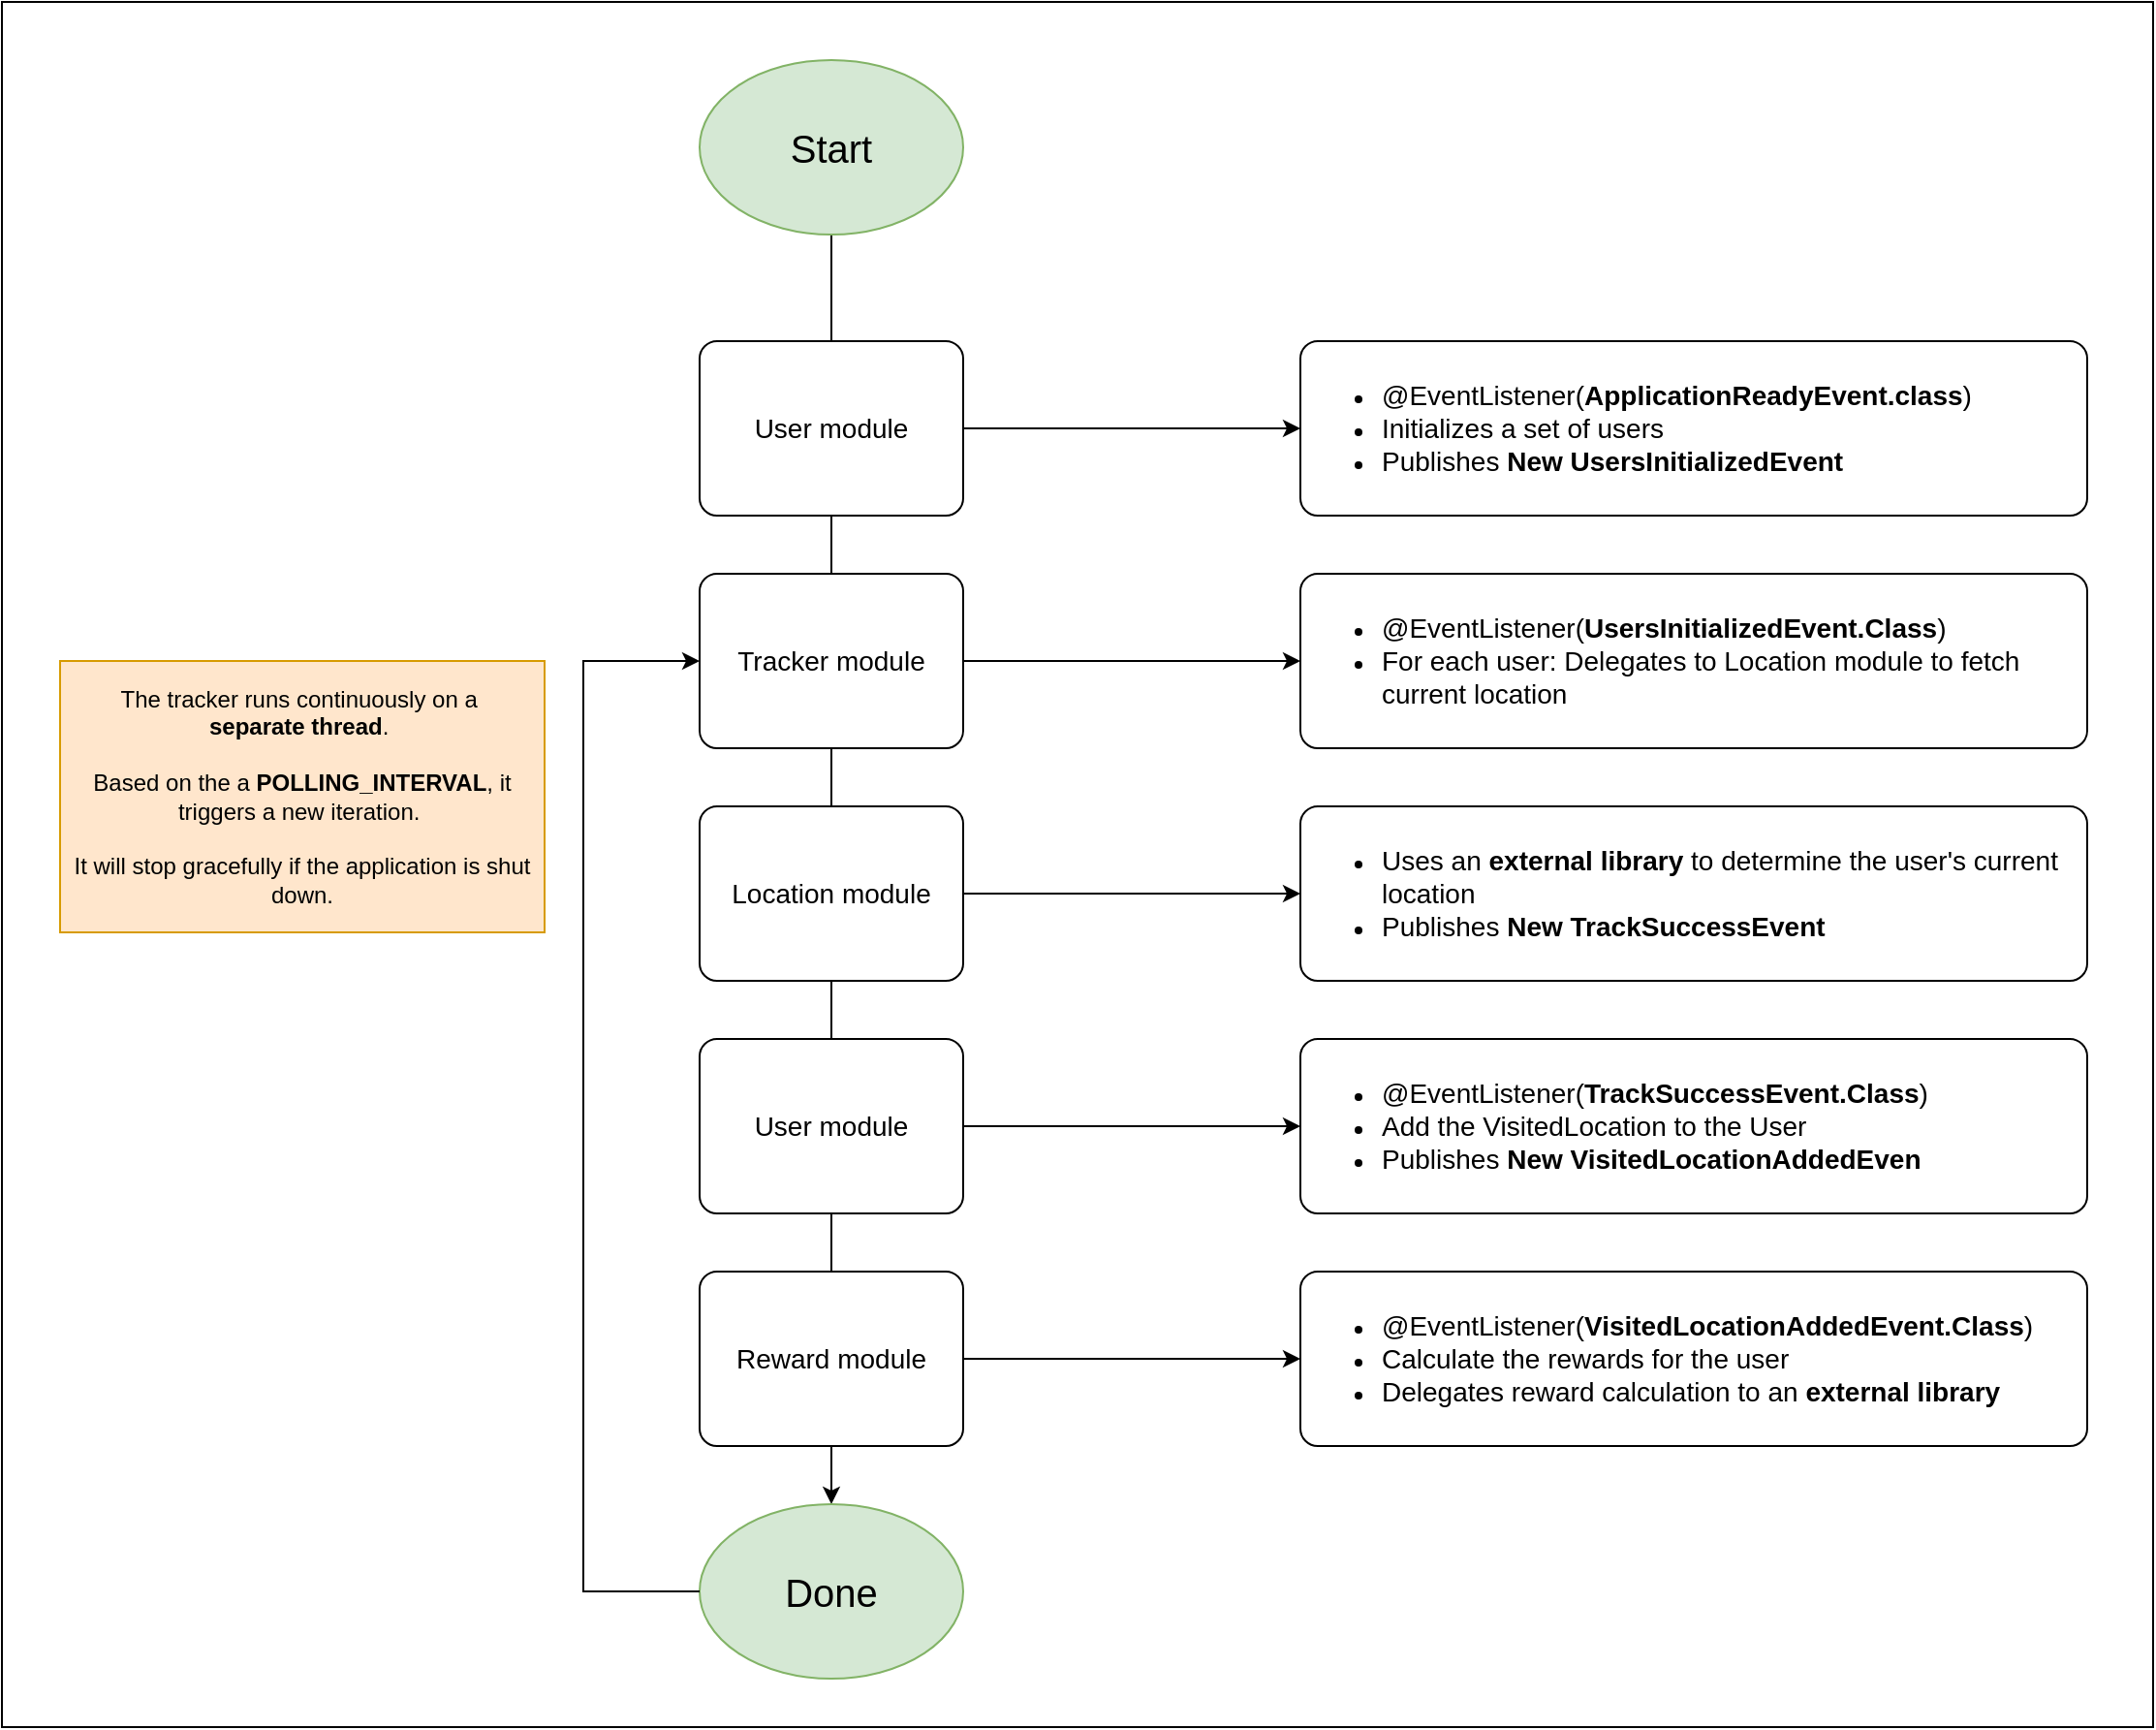 <mxfile version="27.0.6">
  <diagram name="Page-1" id="a2kMOcAD0hBkqyvMbRSp">
    <mxGraphModel dx="2194" dy="1155" grid="1" gridSize="10" guides="1" tooltips="1" connect="1" arrows="1" fold="1" page="1" pageScale="1" pageWidth="827" pageHeight="1169" background="#ffffff" math="0" shadow="0">
      <root>
        <mxCell id="0" />
        <mxCell id="1" parent="0" />
        <mxCell id="FOI9n4g1t12No3UuwN8a-21" value="" style="rounded=0;whiteSpace=wrap;html=1;" vertex="1" parent="1">
          <mxGeometry x="150" y="80" width="1110" height="890" as="geometry" />
        </mxCell>
        <mxCell id="FOI9n4g1t12No3UuwN8a-1" value="" style="endArrow=classic;html=1;rounded=0;entryX=0.5;entryY=0;entryDx=0;entryDy=0;exitX=0.5;exitY=1;exitDx=0;exitDy=0;" edge="1" parent="1" source="FOI9n4g1t12No3UuwN8a-11" target="FOI9n4g1t12No3UuwN8a-12">
          <mxGeometry width="50" height="50" relative="1" as="geometry">
            <mxPoint x="578" y="200" as="sourcePoint" />
            <mxPoint x="578" y="1080" as="targetPoint" />
          </mxGeometry>
        </mxCell>
        <mxCell id="FOI9n4g1t12No3UuwN8a-2" style="edgeStyle=orthogonalEdgeStyle;rounded=0;orthogonalLoop=1;jettySize=auto;html=1;exitX=1;exitY=0.5;exitDx=0;exitDy=0;entryX=0;entryY=0.5;entryDx=0;entryDy=0;" edge="1" parent="1" source="FOI9n4g1t12No3UuwN8a-3" target="FOI9n4g1t12No3UuwN8a-19">
          <mxGeometry relative="1" as="geometry" />
        </mxCell>
        <mxCell id="FOI9n4g1t12No3UuwN8a-3" value="&lt;font style=&quot;font-size: 14px;&quot;&gt;Reward module&lt;/font&gt;" style="rounded=1;arcSize=10;whiteSpace=wrap;html=1;align=center;" vertex="1" parent="1">
          <mxGeometry x="510" y="735" width="136" height="90" as="geometry" />
        </mxCell>
        <mxCell id="FOI9n4g1t12No3UuwN8a-4" value="&lt;ul&gt;&lt;li&gt;&lt;font style=&quot;font-size: 14px;&quot;&gt;@EventListener(&lt;b&gt;ApplicationReadyEvent.class&lt;/b&gt;)&amp;nbsp;&lt;/font&gt;&lt;/li&gt;&lt;li&gt;&lt;font style=&quot;font-size: 14px;&quot;&gt;Initializes a set of users&amp;nbsp;&lt;/font&gt;&lt;/li&gt;&lt;li&gt;&lt;font style=&quot;font-size: 14px;&quot;&gt;Publishes &lt;b&gt;New UsersInitializedEvent&lt;/b&gt;&lt;/font&gt;&lt;/li&gt;&lt;/ul&gt;" style="rounded=1;arcSize=10;whiteSpace=wrap;html=1;align=left;" vertex="1" parent="1">
          <mxGeometry x="820" y="255" width="406" height="90" as="geometry" />
        </mxCell>
        <mxCell id="FOI9n4g1t12No3UuwN8a-5" style="edgeStyle=orthogonalEdgeStyle;rounded=0;orthogonalLoop=1;jettySize=auto;html=1;exitX=1;exitY=0.5;exitDx=0;exitDy=0;entryX=0;entryY=0.5;entryDx=0;entryDy=0;" edge="1" parent="1" source="FOI9n4g1t12No3UuwN8a-6" target="FOI9n4g1t12No3UuwN8a-16">
          <mxGeometry relative="1" as="geometry" />
        </mxCell>
        <mxCell id="FOI9n4g1t12No3UuwN8a-6" value="&lt;font style=&quot;font-size: 14px;&quot;&gt;Tracker module&lt;/font&gt;" style="rounded=1;arcSize=10;whiteSpace=wrap;html=1;align=center;" vertex="1" parent="1">
          <mxGeometry x="510" y="375" width="136" height="90" as="geometry" />
        </mxCell>
        <mxCell id="FOI9n4g1t12No3UuwN8a-7" style="edgeStyle=orthogonalEdgeStyle;rounded=0;orthogonalLoop=1;jettySize=auto;html=1;exitX=1;exitY=0.5;exitDx=0;exitDy=0;entryX=0;entryY=0.5;entryDx=0;entryDy=0;" edge="1" parent="1" source="FOI9n4g1t12No3UuwN8a-8" target="FOI9n4g1t12No3UuwN8a-17">
          <mxGeometry relative="1" as="geometry" />
        </mxCell>
        <mxCell id="FOI9n4g1t12No3UuwN8a-8" value="&lt;font style=&quot;font-size: 14px;&quot;&gt;Location module&lt;/font&gt;" style="rounded=1;arcSize=10;whiteSpace=wrap;html=1;align=center;" vertex="1" parent="1">
          <mxGeometry x="510" y="495" width="136" height="90" as="geometry" />
        </mxCell>
        <mxCell id="FOI9n4g1t12No3UuwN8a-9" style="edgeStyle=orthogonalEdgeStyle;rounded=0;orthogonalLoop=1;jettySize=auto;html=1;exitX=1;exitY=0.5;exitDx=0;exitDy=0;entryX=0;entryY=0.5;entryDx=0;entryDy=0;" edge="1" parent="1" source="FOI9n4g1t12No3UuwN8a-10" target="FOI9n4g1t12No3UuwN8a-18">
          <mxGeometry relative="1" as="geometry" />
        </mxCell>
        <mxCell id="FOI9n4g1t12No3UuwN8a-10" value="&lt;font style=&quot;font-size: 14px;&quot;&gt;User module&lt;/font&gt;" style="rounded=1;arcSize=10;whiteSpace=wrap;html=1;align=center;" vertex="1" parent="1">
          <mxGeometry x="510" y="615" width="136" height="90" as="geometry" />
        </mxCell>
        <mxCell id="FOI9n4g1t12No3UuwN8a-11" value="&lt;font style=&quot;font-size: 20px;&quot;&gt;Start&lt;/font&gt;" style="ellipse;whiteSpace=wrap;html=1;align=center;fillColor=#d5e8d4;strokeColor=#82b366;" vertex="1" parent="1">
          <mxGeometry x="510" y="110" width="136" height="90" as="geometry" />
        </mxCell>
        <mxCell id="FOI9n4g1t12No3UuwN8a-12" value="&lt;font style=&quot;font-size: 20px;&quot;&gt;Done&lt;/font&gt;" style="ellipse;whiteSpace=wrap;html=1;align=center;fillColor=#d5e8d4;strokeColor=#82b366;" vertex="1" parent="1">
          <mxGeometry x="510" y="855" width="136" height="90" as="geometry" />
        </mxCell>
        <mxCell id="FOI9n4g1t12No3UuwN8a-13" value="" style="endArrow=classic;html=1;rounded=0;exitX=0;exitY=0.5;exitDx=0;exitDy=0;entryX=0;entryY=0.5;entryDx=0;entryDy=0;" edge="1" parent="1" source="FOI9n4g1t12No3UuwN8a-12" target="FOI9n4g1t12No3UuwN8a-6">
          <mxGeometry width="50" height="50" relative="1" as="geometry">
            <mxPoint x="800" y="215" as="sourcePoint" />
            <mxPoint x="800" y="1095" as="targetPoint" />
            <Array as="points">
              <mxPoint x="450" y="900" />
              <mxPoint x="450" y="805" />
              <mxPoint x="450" y="420" />
            </Array>
          </mxGeometry>
        </mxCell>
        <mxCell id="FOI9n4g1t12No3UuwN8a-14" style="edgeStyle=orthogonalEdgeStyle;rounded=0;orthogonalLoop=1;jettySize=auto;html=1;exitX=1;exitY=0.5;exitDx=0;exitDy=0;entryX=0;entryY=0.5;entryDx=0;entryDy=0;" edge="1" parent="1" source="FOI9n4g1t12No3UuwN8a-15" target="FOI9n4g1t12No3UuwN8a-4">
          <mxGeometry relative="1" as="geometry" />
        </mxCell>
        <mxCell id="FOI9n4g1t12No3UuwN8a-15" value="&lt;font style=&quot;font-size: 14px;&quot;&gt;User module&lt;/font&gt;" style="rounded=1;arcSize=10;whiteSpace=wrap;html=1;align=center;" vertex="1" parent="1">
          <mxGeometry x="510" y="255" width="136" height="90" as="geometry" />
        </mxCell>
        <mxCell id="FOI9n4g1t12No3UuwN8a-16" value="&lt;ul&gt;&lt;li&gt;&lt;font style=&quot;font-size: 14px;&quot;&gt;@EventListener(&lt;b&gt;UsersInitializedEvent.Class&lt;/b&gt;)&lt;/font&gt;&lt;/li&gt;&lt;li&gt;&lt;font style=&quot;font-size: 14px;&quot;&gt;For each user: Delegates to Location module to fetch current location&lt;/font&gt;&lt;/li&gt;&lt;/ul&gt;" style="rounded=1;arcSize=10;whiteSpace=wrap;html=1;align=left;" vertex="1" parent="1">
          <mxGeometry x="820" y="375" width="406" height="90" as="geometry" />
        </mxCell>
        <mxCell id="FOI9n4g1t12No3UuwN8a-17" value="&lt;ul&gt;&lt;li&gt;&lt;span style=&quot;font-size: 14px;&quot;&gt;Uses an &lt;b&gt;external library&lt;/b&gt; to determine the user&#39;s current location&amp;nbsp;&lt;/span&gt;&lt;/li&gt;&lt;li&gt;&lt;span style=&quot;font-size: 14px;&quot;&gt;Publishes &lt;b&gt;New&amp;nbsp;TrackSuccessEvent&lt;/b&gt;&lt;/span&gt;&lt;/li&gt;&lt;/ul&gt;" style="rounded=1;arcSize=10;whiteSpace=wrap;html=1;align=left;" vertex="1" parent="1">
          <mxGeometry x="820" y="495" width="406" height="90" as="geometry" />
        </mxCell>
        <mxCell id="FOI9n4g1t12No3UuwN8a-18" value="&lt;ul&gt;&lt;li&gt;&lt;span style=&quot;font-size: 14px;&quot;&gt;@EventListener(&lt;b&gt;TrackSuccessEvent.Class&lt;/b&gt;)&lt;/span&gt;&lt;/li&gt;&lt;li&gt;&lt;span style=&quot;font-size: 14px;&quot;&gt;Add the VisitedLocation to the User&amp;nbsp;&lt;/span&gt;&lt;/li&gt;&lt;li&gt;&lt;span style=&quot;font-size: 14px;&quot;&gt;Publishes &lt;b&gt;New VisitedLocationAddedEven&lt;/b&gt;&lt;/span&gt;&lt;/li&gt;&lt;/ul&gt;" style="rounded=1;arcSize=10;whiteSpace=wrap;html=1;align=left;" vertex="1" parent="1">
          <mxGeometry x="820" y="615" width="406" height="90" as="geometry" />
        </mxCell>
        <mxCell id="FOI9n4g1t12No3UuwN8a-19" value="&lt;ul&gt;&lt;li&gt;&lt;span style=&quot;font-size: 14px; background-color: transparent; color: light-dark(rgb(0, 0, 0), rgb(255, 255, 255));&quot;&gt;@EventListener(&lt;b&gt;VisitedLocationAddedEvent.Class&lt;/b&gt;)&lt;/span&gt;&lt;/li&gt;&lt;li&gt;&lt;span style=&quot;font-size: 14px; background-color: transparent; color: light-dark(rgb(0, 0, 0), rgb(255, 255, 255));&quot;&gt;Calculate the rewards for the user&lt;/span&gt;&lt;/li&gt;&lt;li&gt;&lt;span style=&quot;font-size: 14px; background-color: transparent; color: light-dark(rgb(0, 0, 0), rgb(255, 255, 255));&quot;&gt;Delegates reward calculation to an &lt;b&gt;external library&lt;/b&gt;&lt;/span&gt;&lt;/li&gt;&lt;/ul&gt;" style="rounded=1;arcSize=10;whiteSpace=wrap;html=1;align=left;" vertex="1" parent="1">
          <mxGeometry x="820" y="735" width="406" height="90" as="geometry" />
        </mxCell>
        <mxCell id="FOI9n4g1t12No3UuwN8a-20" value="&lt;span style=&quot;background-color: transparent; color: light-dark(rgb(0, 0, 0), rgb(255, 255, 255));&quot;&gt;The tracker runs continuously on a&amp;nbsp;&lt;/span&gt;&lt;div&gt;&lt;span style=&quot;background-color: transparent; color: light-dark(rgb(0, 0, 0), rgb(255, 255, 255));&quot;&gt;&lt;b&gt;separate thread&lt;/b&gt;.&amp;nbsp;&lt;br&gt;&lt;/span&gt;&lt;br&gt;&lt;span style=&quot;background-color: transparent; color: light-dark(rgb(0, 0, 0), rgb(255, 255, 255));&quot;&gt;Based on the a &lt;b&gt;POLLING_INTERVAL&lt;/b&gt;, it triggers a new iteration.&amp;nbsp;&lt;/span&gt;&lt;br&gt;&lt;br&gt;&lt;div&gt;It will stop gracefully if the application is shut down.&lt;/div&gt;&lt;/div&gt;" style="whiteSpace=wrap;html=1;align=center;fillColor=#ffe6cc;strokeColor=#d79b00;" vertex="1" parent="1">
          <mxGeometry x="180" y="420" width="250" height="140" as="geometry" />
        </mxCell>
      </root>
    </mxGraphModel>
  </diagram>
</mxfile>
